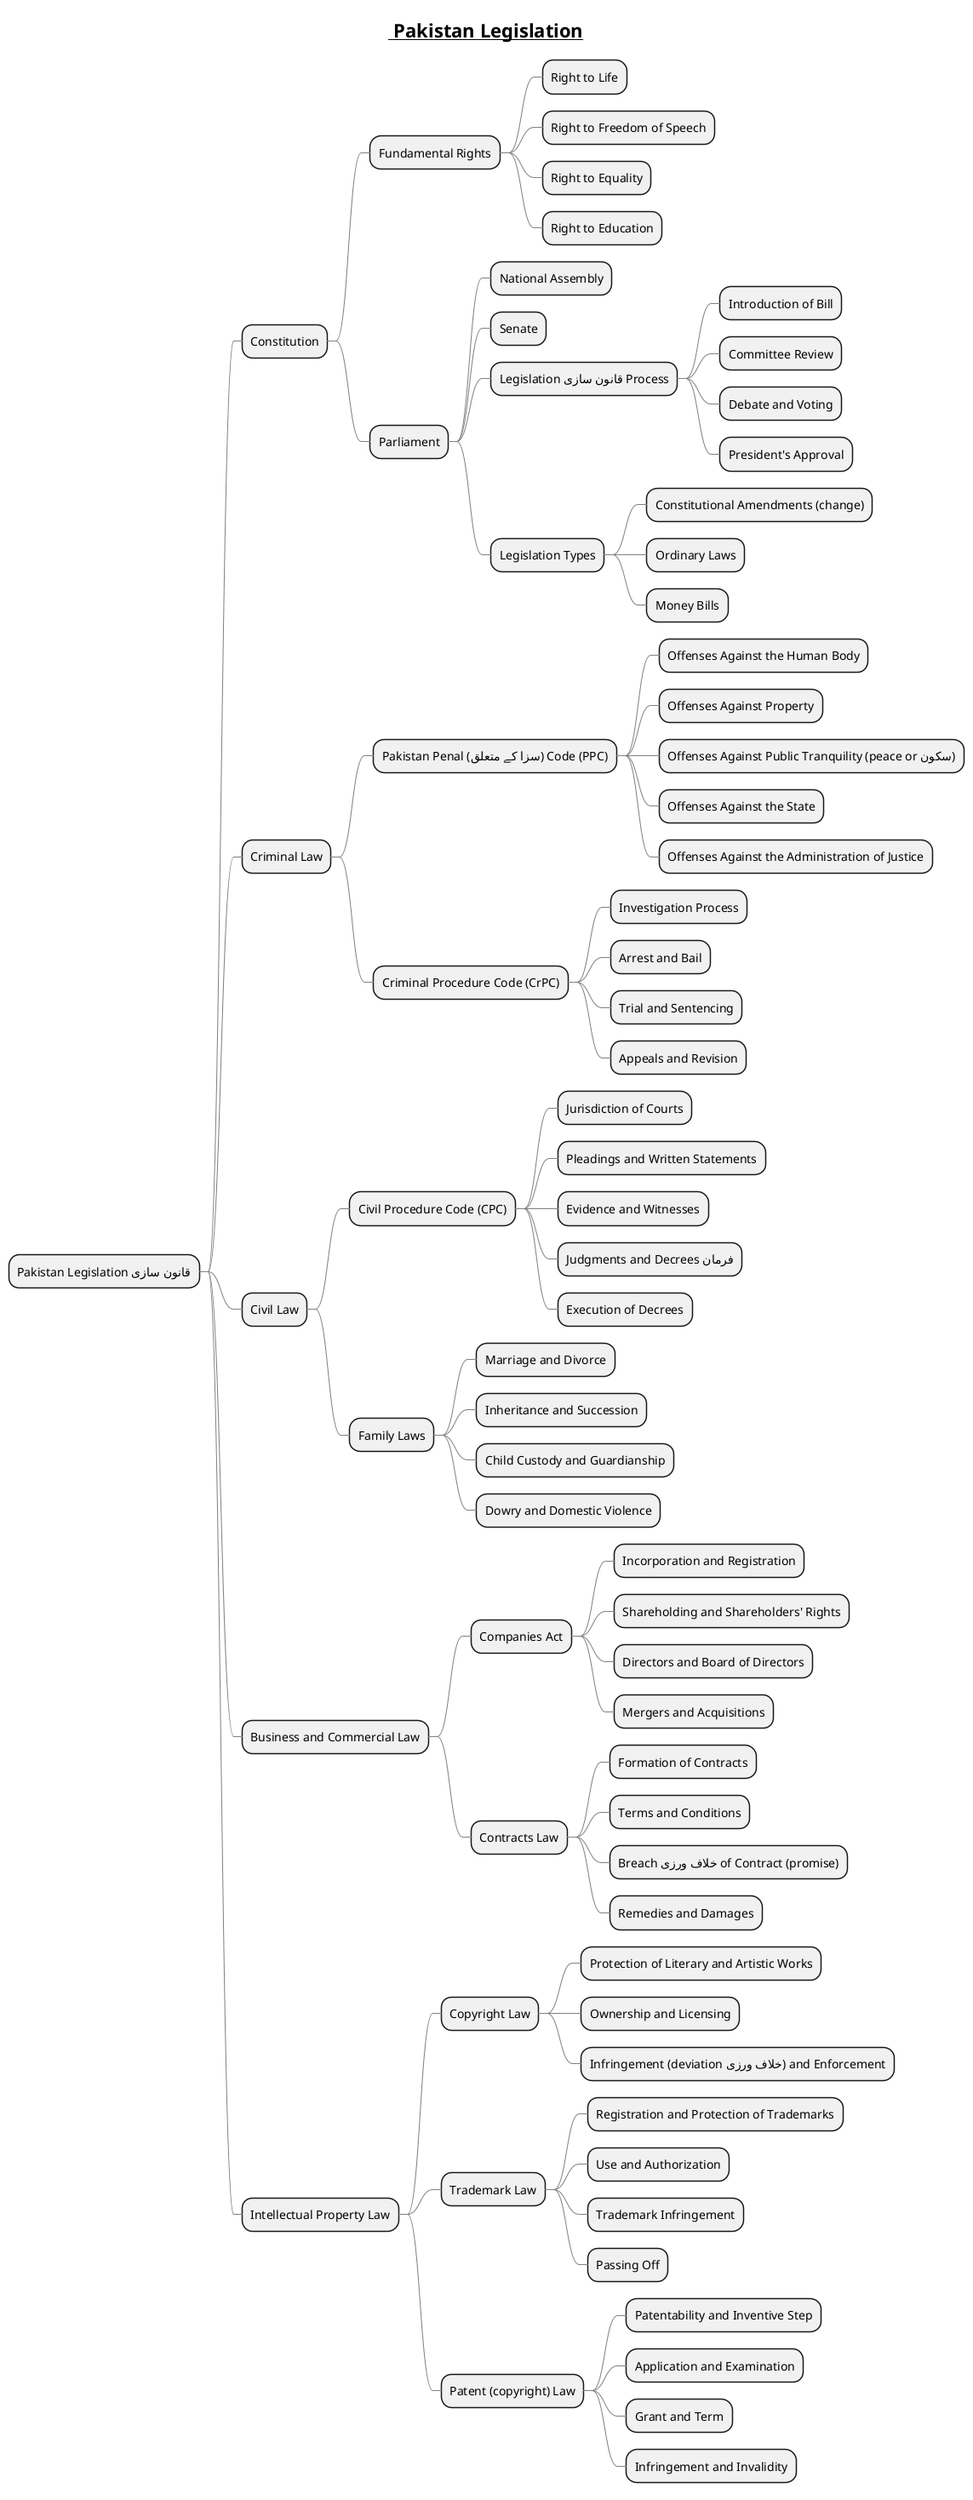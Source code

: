 @startmindmap
skinparam nodeWidth 250
skinparam nodeHeight 40
skinparam nodeFontSize 14
skinparam ArrowColor #808080

title =__ Pakistan Legislation__

* Pakistan Legislation قانون سازی
** Constitution
*** Fundamental Rights
**** Right to Life
**** Right to Freedom of Speech
**** Right to Equality
**** Right to Education
*** Parliament
**** National Assembly
**** Senate
**** Legislation قانون سازی Process
***** Introduction of Bill
***** Committee Review
***** Debate and Voting
***** President's Approval
**** Legislation Types
***** Constitutional Amendments (change)
***** Ordinary Laws
***** Money Bills
** Criminal Law
*** Pakistan Penal (سزا کے متعلق) Code (PPC)
**** Offenses Against the Human Body
**** Offenses Against Property
**** Offenses Against Public Tranquility (peace or سکون)
**** Offenses Against the State
**** Offenses Against the Administration of Justice
*** Criminal Procedure Code (CrPC)
**** Investigation Process
**** Arrest and Bail
**** Trial and Sentencing
**** Appeals and Revision
** Civil Law
*** Civil Procedure Code (CPC)
**** Jurisdiction of Courts
**** Pleadings and Written Statements
**** Evidence and Witnesses
**** Judgments and Decrees فرمان
**** Execution of Decrees
*** Family Laws
**** Marriage and Divorce
**** Inheritance and Succession
**** Child Custody and Guardianship
**** Dowry and Domestic Violence
** Business and Commercial Law
*** Companies Act
**** Incorporation and Registration
**** Shareholding and Shareholders' Rights
**** Directors and Board of Directors
**** Mergers and Acquisitions
*** Contracts Law
**** Formation of Contracts
**** Terms and Conditions
**** Breach خلاف ورزی of Contract (promise)
**** Remedies and Damages
** Intellectual Property Law
*** Copyright Law
**** Protection of Literary and Artistic Works
**** Ownership and Licensing
**** Infringement (deviation خلاف ورزی) and Enforcement
*** Trademark Law
**** Registration and Protection of Trademarks
**** Use and Authorization
**** Trademark Infringement
**** Passing Off
*** Patent (copyright) Law
**** Patentability and Inventive Step
**** Application and Examination
**** Grant and Term
**** Infringement and Invalidity
@endmindmap
